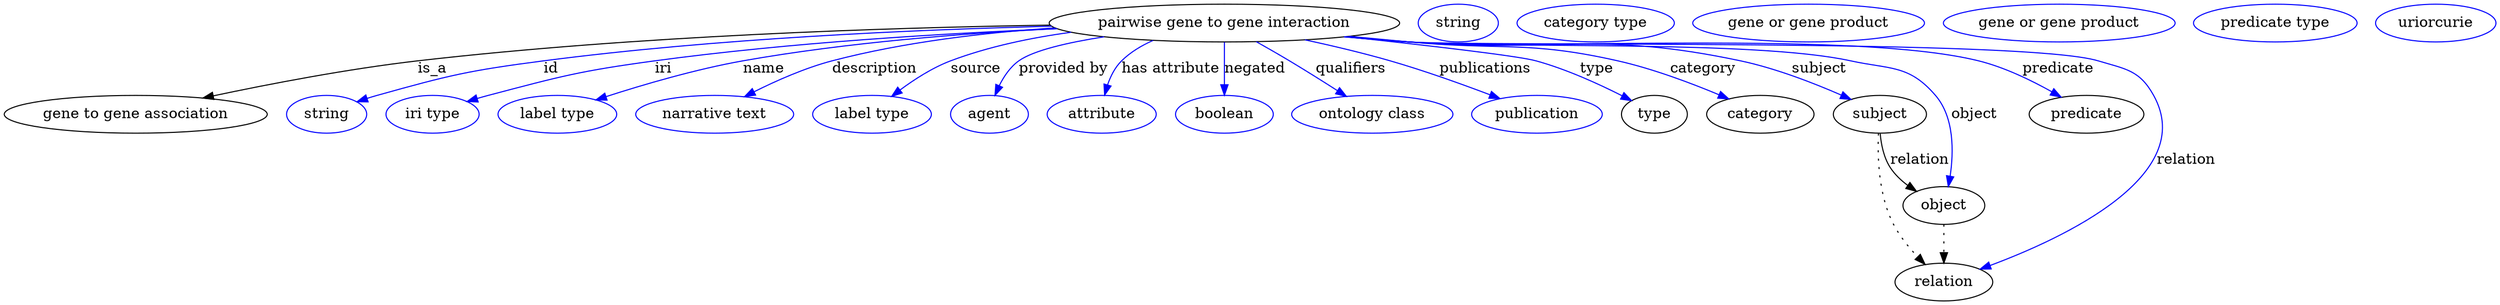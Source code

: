 digraph {
	graph [bb="0,0,1914.3,283"];
	node [label="\N"];
	"pairwise gene to gene interaction"	[height=0.5,
		label="pairwise gene to gene interaction",
		pos="946.84,265",
		width=3.5566];
	"gene to gene association"	[height=0.5,
		pos="96.841,178",
		width=2.69];
	"pairwise gene to gene interaction" -> "gene to gene association"	[label=is_a,
		lp="325.84,221.5",
		pos="e,147.92,193.31 819.12,263.28 691.02,261.08 488.39,253.53 314.84,229 261.16,221.41 201.19,207.23 157.75,195.9"];
	id	[color=blue,
		height=0.5,
		label=string,
		pos="241.84,178",
		width=0.84854];
	"pairwise gene to gene interaction" -> id	[color=blue,
		label=id,
		lp="425.34,221.5",
		pos="e,265.28,189.73 821.09,261.59 713.91,258.12 556.05,249.66 419.84,229 357.49,219.54 341.74,215.74 281.84,196 279.46,195.21 277.02,\
194.35 274.58,193.43",
		style=solid];
	iri	[color=blue,
		height=0.5,
		label="iri type",
		pos="326.84,178",
		width=1.011];
	"pairwise gene to gene interaction" -> iri	[color=blue,
		label=iri,
		lp="512.34,221.5",
		pos="e,354.89,189.93 824.05,259.66 735.22,255.2 612.54,246.35 505.84,229 445.73,219.22 431.05,213.92 372.84,196 370.1,195.15 367.27,194.24 \
364.44,193.28",
		style=solid];
	name	[color=blue,
		height=0.5,
		label="label type",
		pos="426.84,178",
		width=1.2638];
	"pairwise gene to gene interaction" -> name	[color=blue,
		label=name,
		lp="592.34,221.5",
		pos="e,457.3,191.43 824.98,259.45 752.32,255.01 658.6,246.26 576.84,229 538.71,220.95 496.75,206.46 466.93,195.14",
		style=solid];
	description	[color=blue,
		height=0.5,
		label="narrative text",
		pos="547.84,178",
		width=1.6068];
	"pairwise gene to gene interaction" -> description	[color=blue,
		label=description,
		lp="679.34,221.5",
		pos="e,573,194.5 825.32,259.16 770.52,254.59 705.53,245.81 648.84,229 625.47,222.07 600.92,210.04 581.88,199.52",
		style=solid];
	source	[color=blue,
		height=0.5,
		label="label type",
		pos="668.84,178",
		width=1.2638];
	"pairwise gene to gene interaction" -> source	[color=blue,
		label=source,
		lp="758.84,221.5",
		pos="e,686.77,194.82 840.37,254.97 807.61,249.82 771.99,241.72 740.84,229 724.31,222.25 707.82,211.19 694.79,201.18",
		style=solid];
	"provided by"	[color=blue,
		height=0.5,
		label=agent,
		pos="761.84,178",
		width=0.83048];
	"pairwise gene to gene interaction" -> "provided by"	[color=blue,
		label="provided by",
		lp="827.84,221.5",
		pos="e,768.9,195.86 849.76,253.2 830.42,247.96 811.08,240.27 794.84,229 786.09,222.92 779.06,213.71 773.77,204.83",
		style=solid];
	"has attribute"	[color=blue,
		height=0.5,
		label=attribute,
		pos="849.84,178",
		width=1.1193];
	"pairwise gene to gene interaction" -> "has attribute"	[color=blue,
		label="has attribute",
		lp="909.34,221.5",
		pos="e,855.54,196 903.45,248.02 893.58,242.99 883.7,236.69 875.84,229 869.11,222.41 863.76,213.7 859.71,205.4",
		style=solid];
	negated	[color=blue,
		height=0.5,
		label=boolean,
		pos="946.84,178",
		width=1.0652];
	"pairwise gene to gene interaction" -> negated	[color=blue,
		label=negated,
		lp="968.34,221.5",
		pos="e,946.84,196.18 946.84,246.8 946.84,235.16 946.84,219.55 946.84,206.24",
		style=solid];
	qualifiers	[color=blue,
		height=0.5,
		label="ontology class",
		pos="1064.8,178",
		width=1.7151];
	"pairwise gene to gene interaction" -> qualifiers	[color=blue,
		label=qualifiers,
		lp="1039.3,221.5",
		pos="e,1042.8,194.9 970.15,247.21 988.61,233.91 1014.5,215.25 1034.6,200.8",
		style=solid];
	publications	[color=blue,
		height=0.5,
		label=publication,
		pos="1194.8,178",
		width=1.3902];
	"pairwise gene to gene interaction" -> publications	[color=blue,
		label=publications,
		lp="1141.3,221.5",
		pos="e,1163.8,192.29 1004,248.86 1024.6,243.08 1047.9,236.15 1068.8,229 1097.8,219.11 1129.9,206.35 1154.5,196.19",
		style=solid];
	type	[height=0.5,
		pos="1289.8,178",
		width=0.75];
	"pairwise gene to gene interaction" -> type	[color=blue,
		label=type,
		lp="1231.8,221.5",
		pos="e,1269.6,190.2 1039.5,252.55 1092.4,245.52 1153.1,236.47 1178.8,229 1207.7,220.65 1238.7,206.18 1260.6,194.95",
		style=solid];
	category	[height=0.5,
		pos="1375.8,178",
		width=1.1374];
	"pairwise gene to gene interaction" -> category	[color=blue,
		label=category,
		lp="1318.3,221.5",
		pos="e,1349.1,191.86 1038.6,252.44 1053.7,250.58 1069.2,248.71 1083.8,247 1156.7,238.48 1176.6,246.49 1247.8,229 1279.9,221.13 1314.7,\
207.16 1339.9,195.99",
		style=solid];
	subject	[height=0.5,
		pos="1470.8,178",
		width=0.99297];
	"pairwise gene to gene interaction" -> subject	[color=blue,
		label=subject,
		lp="1411.3,221.5",
		pos="e,1446.7,191.31 1036.7,252.14 1052.4,250.27 1068.6,248.47 1083.8,247 1200,235.81 1232.1,254.99 1345.8,229 1378,221.65 1412.7,207.19 \
1437.4,195.7",
		style=solid];
	object	[height=0.5,
		pos="1527.8,91",
		width=0.9027];
	"pairwise gene to gene interaction" -> object	[color=blue,
		label=object,
		lp="1548.8,178",
		pos="e,1531.2,109.01 1035.9,252 1051.9,250.12 1068.3,248.36 1083.8,247 1239.5,233.37 1282.4,262.94 1434.8,229 1472.8,220.55 1490.5,225.48 \
1515.8,196 1533.8,175.06 1534.7,142.34 1532.4,119.2",
		style=solid];
	predicate	[height=0.5,
		pos="1637.8,178",
		width=1.1916];
	"pairwise gene to gene interaction" -> predicate	[color=blue,
		label=predicate,
		lp="1615.8,221.5",
		pos="e,1619.2,194.38 1035.2,251.92 1051.3,250.02 1068.1,248.28 1083.8,247 1188.7,238.52 1456.2,259.64 1556.8,229 1576.4,223.05 1596,211.17 \
1611,200.48",
		style=solid];
	relation	[height=0.5,
		pos="1527.8,18",
		width=1.0471];
	"pairwise gene to gene interaction" -> relation	[color=blue,
		label=relation,
		lp="1699.8,134.5",
		pos="e,1552.9,31.709 1034.8,251.88 1051.1,249.98 1068,248.24 1083.8,247 1146,242.16 1585.9,249.35 1644.8,229 1679.4,217.05 1705,193.32 \
1689.8,160 1663.7,102.51 1601.2,59.36 1561.9,36.748",
		style=solid];
	association_type	[color=blue,
		height=0.5,
		label=string,
		pos="1123.8,265",
		width=0.84854];
	association_category	[color=blue,
		height=0.5,
		label="category type",
		pos="1230.8,265",
		width=1.6249];
	subject -> object	[label=relation,
		lp="1507.8,134.5",
		pos="e,1507.8,105.46 1473.9,159.76 1476.3,149.6 1480.3,136.87 1486.8,127 1490.4,121.58 1495.1,116.52 1500,112.03"];
	subject -> relation	[pos="e,1512.8,34.772 1470.7,159.63 1471.1,138.3 1474,101.46 1486.8,73 1491.7,62.163 1499.2,51.467 1506.4,42.489",
		style=dotted];
	"gene to gene association_subject"	[color=blue,
		height=0.5,
		label="gene or gene product",
		pos="1392.8,265",
		width=2.3651];
	object -> relation	[pos="e,1527.8,36.029 1527.8,72.813 1527.8,64.789 1527.8,55.047 1527.8,46.069",
		style=dotted];
	"gene to gene association_object"	[color=blue,
		height=0.5,
		label="gene or gene product",
		pos="1580.8,265",
		width=2.3651];
	"pairwise gene to gene interaction_predicate"	[color=blue,
		height=0.5,
		label="predicate type",
		pos="1744.8,265",
		width=1.679];
	"pairwise gene to gene interaction_relation"	[color=blue,
		height=0.5,
		label=uriorcurie,
		pos="1868.8,265",
		width=1.2638];
}

